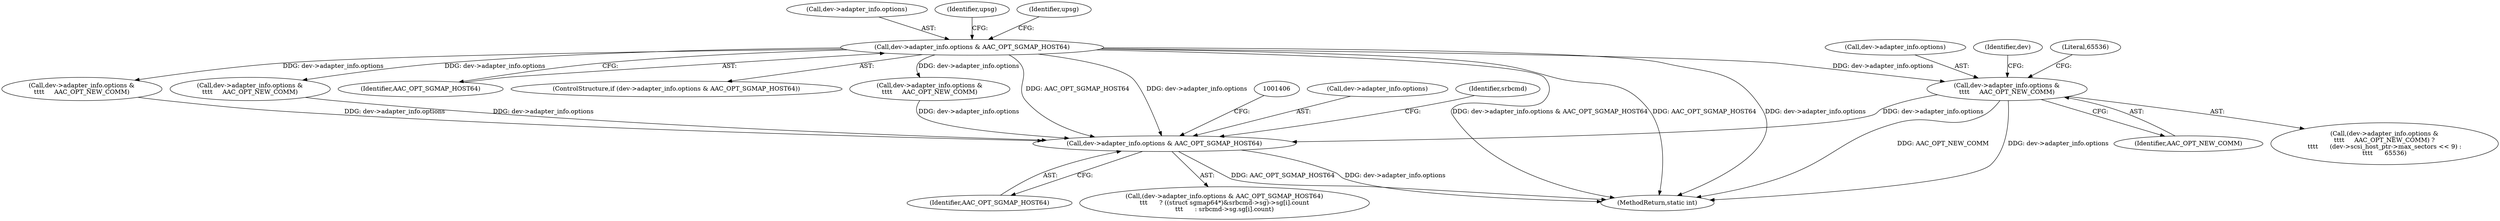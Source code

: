 digraph "0_linux_b4789b8e6be3151a955ade74872822f30e8cd914@pointer" {
"1001004" [label="(Call,dev->adapter_info.options &\n\t\t\t\t     AAC_OPT_NEW_COMM)"];
"1000464" [label="(Call,dev->adapter_info.options & AAC_OPT_SGMAP_HOST64)"];
"1001395" [label="(Call,dev->adapter_info.options & AAC_OPT_SGMAP_HOST64)"];
"1001014" [label="(Identifier,dev)"];
"1001394" [label="(Call,(dev->adapter_info.options & AAC_OPT_SGMAP_HOST64)\n\t\t\t      ? ((struct sgmap64*)&srbcmd->sg)->sg[i].count\n\t\t\t      : srbcmd->sg.sg[i].count)"];
"1001003" [label="(Call,(dev->adapter_info.options &\n\t\t\t\t     AAC_OPT_NEW_COMM) ?\n\t\t\t\t      (dev->scsi_host_ptr->max_sectors << 9) :\n\t\t\t\t      65536)"];
"1000470" [label="(Identifier,AAC_OPT_SGMAP_HOST64)"];
"1001004" [label="(Call,dev->adapter_info.options &\n\t\t\t\t     AAC_OPT_NEW_COMM)"];
"1000522" [label="(Call,dev->adapter_info.options &\n\t\t\t\t     AAC_OPT_NEW_COMM)"];
"1000465" [label="(Call,dev->adapter_info.options)"];
"1000474" [label="(Identifier,upsg)"];
"1001395" [label="(Call,dev->adapter_info.options & AAC_OPT_SGMAP_HOST64)"];
"1001396" [label="(Call,dev->adapter_info.options)"];
"1001418" [label="(Identifier,srbcmd)"];
"1001010" [label="(Identifier,AAC_OPT_NEW_COMM)"];
"1000463" [label="(ControlStructure,if (dev->adapter_info.options & AAC_OPT_SGMAP_HOST64))"];
"1001018" [label="(Literal,65536)"];
"1001485" [label="(MethodReturn,static int)"];
"1000464" [label="(Call,dev->adapter_info.options & AAC_OPT_SGMAP_HOST64)"];
"1001192" [label="(Call,dev->adapter_info.options &\n\t\t\t\t     AAC_OPT_NEW_COMM)"];
"1001005" [label="(Call,dev->adapter_info.options)"];
"1000957" [label="(Identifier,upsg)"];
"1000762" [label="(Call,dev->adapter_info.options &\n\t\t\t\t     AAC_OPT_NEW_COMM)"];
"1001401" [label="(Identifier,AAC_OPT_SGMAP_HOST64)"];
"1001004" -> "1001003"  [label="AST: "];
"1001004" -> "1001010"  [label="CFG: "];
"1001005" -> "1001004"  [label="AST: "];
"1001010" -> "1001004"  [label="AST: "];
"1001014" -> "1001004"  [label="CFG: "];
"1001018" -> "1001004"  [label="CFG: "];
"1001004" -> "1001485"  [label="DDG: dev->adapter_info.options"];
"1001004" -> "1001485"  [label="DDG: AAC_OPT_NEW_COMM"];
"1000464" -> "1001004"  [label="DDG: dev->adapter_info.options"];
"1001004" -> "1001395"  [label="DDG: dev->adapter_info.options"];
"1000464" -> "1000463"  [label="AST: "];
"1000464" -> "1000470"  [label="CFG: "];
"1000465" -> "1000464"  [label="AST: "];
"1000470" -> "1000464"  [label="AST: "];
"1000474" -> "1000464"  [label="CFG: "];
"1000957" -> "1000464"  [label="CFG: "];
"1000464" -> "1001485"  [label="DDG: dev->adapter_info.options"];
"1000464" -> "1001485"  [label="DDG: dev->adapter_info.options & AAC_OPT_SGMAP_HOST64"];
"1000464" -> "1001485"  [label="DDG: AAC_OPT_SGMAP_HOST64"];
"1000464" -> "1000522"  [label="DDG: dev->adapter_info.options"];
"1000464" -> "1000762"  [label="DDG: dev->adapter_info.options"];
"1000464" -> "1001192"  [label="DDG: dev->adapter_info.options"];
"1000464" -> "1001395"  [label="DDG: dev->adapter_info.options"];
"1000464" -> "1001395"  [label="DDG: AAC_OPT_SGMAP_HOST64"];
"1001395" -> "1001394"  [label="AST: "];
"1001395" -> "1001401"  [label="CFG: "];
"1001396" -> "1001395"  [label="AST: "];
"1001401" -> "1001395"  [label="AST: "];
"1001406" -> "1001395"  [label="CFG: "];
"1001418" -> "1001395"  [label="CFG: "];
"1001395" -> "1001485"  [label="DDG: AAC_OPT_SGMAP_HOST64"];
"1001395" -> "1001485"  [label="DDG: dev->adapter_info.options"];
"1000762" -> "1001395"  [label="DDG: dev->adapter_info.options"];
"1000522" -> "1001395"  [label="DDG: dev->adapter_info.options"];
"1001192" -> "1001395"  [label="DDG: dev->adapter_info.options"];
}
